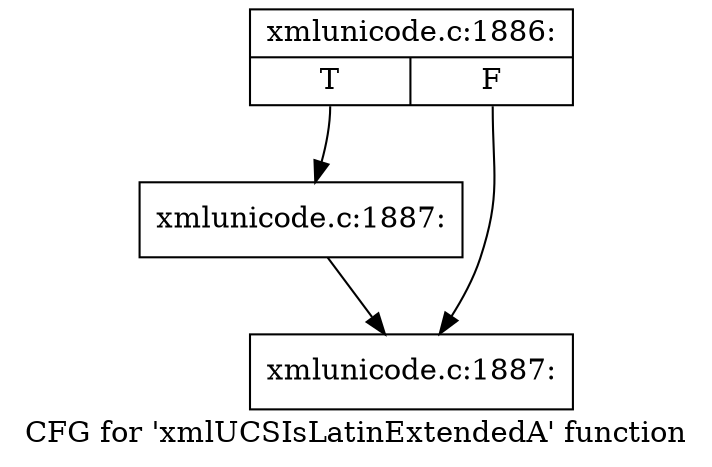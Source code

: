 digraph "CFG for 'xmlUCSIsLatinExtendedA' function" {
	label="CFG for 'xmlUCSIsLatinExtendedA' function";

	Node0x4e5d4f0 [shape=record,label="{xmlunicode.c:1886:|{<s0>T|<s1>F}}"];
	Node0x4e5d4f0:s0 -> Node0x4e5d2b0;
	Node0x4e5d4f0:s1 -> Node0x4e5d480;
	Node0x4e5d2b0 [shape=record,label="{xmlunicode.c:1887:}"];
	Node0x4e5d2b0 -> Node0x4e5d480;
	Node0x4e5d480 [shape=record,label="{xmlunicode.c:1887:}"];
}
